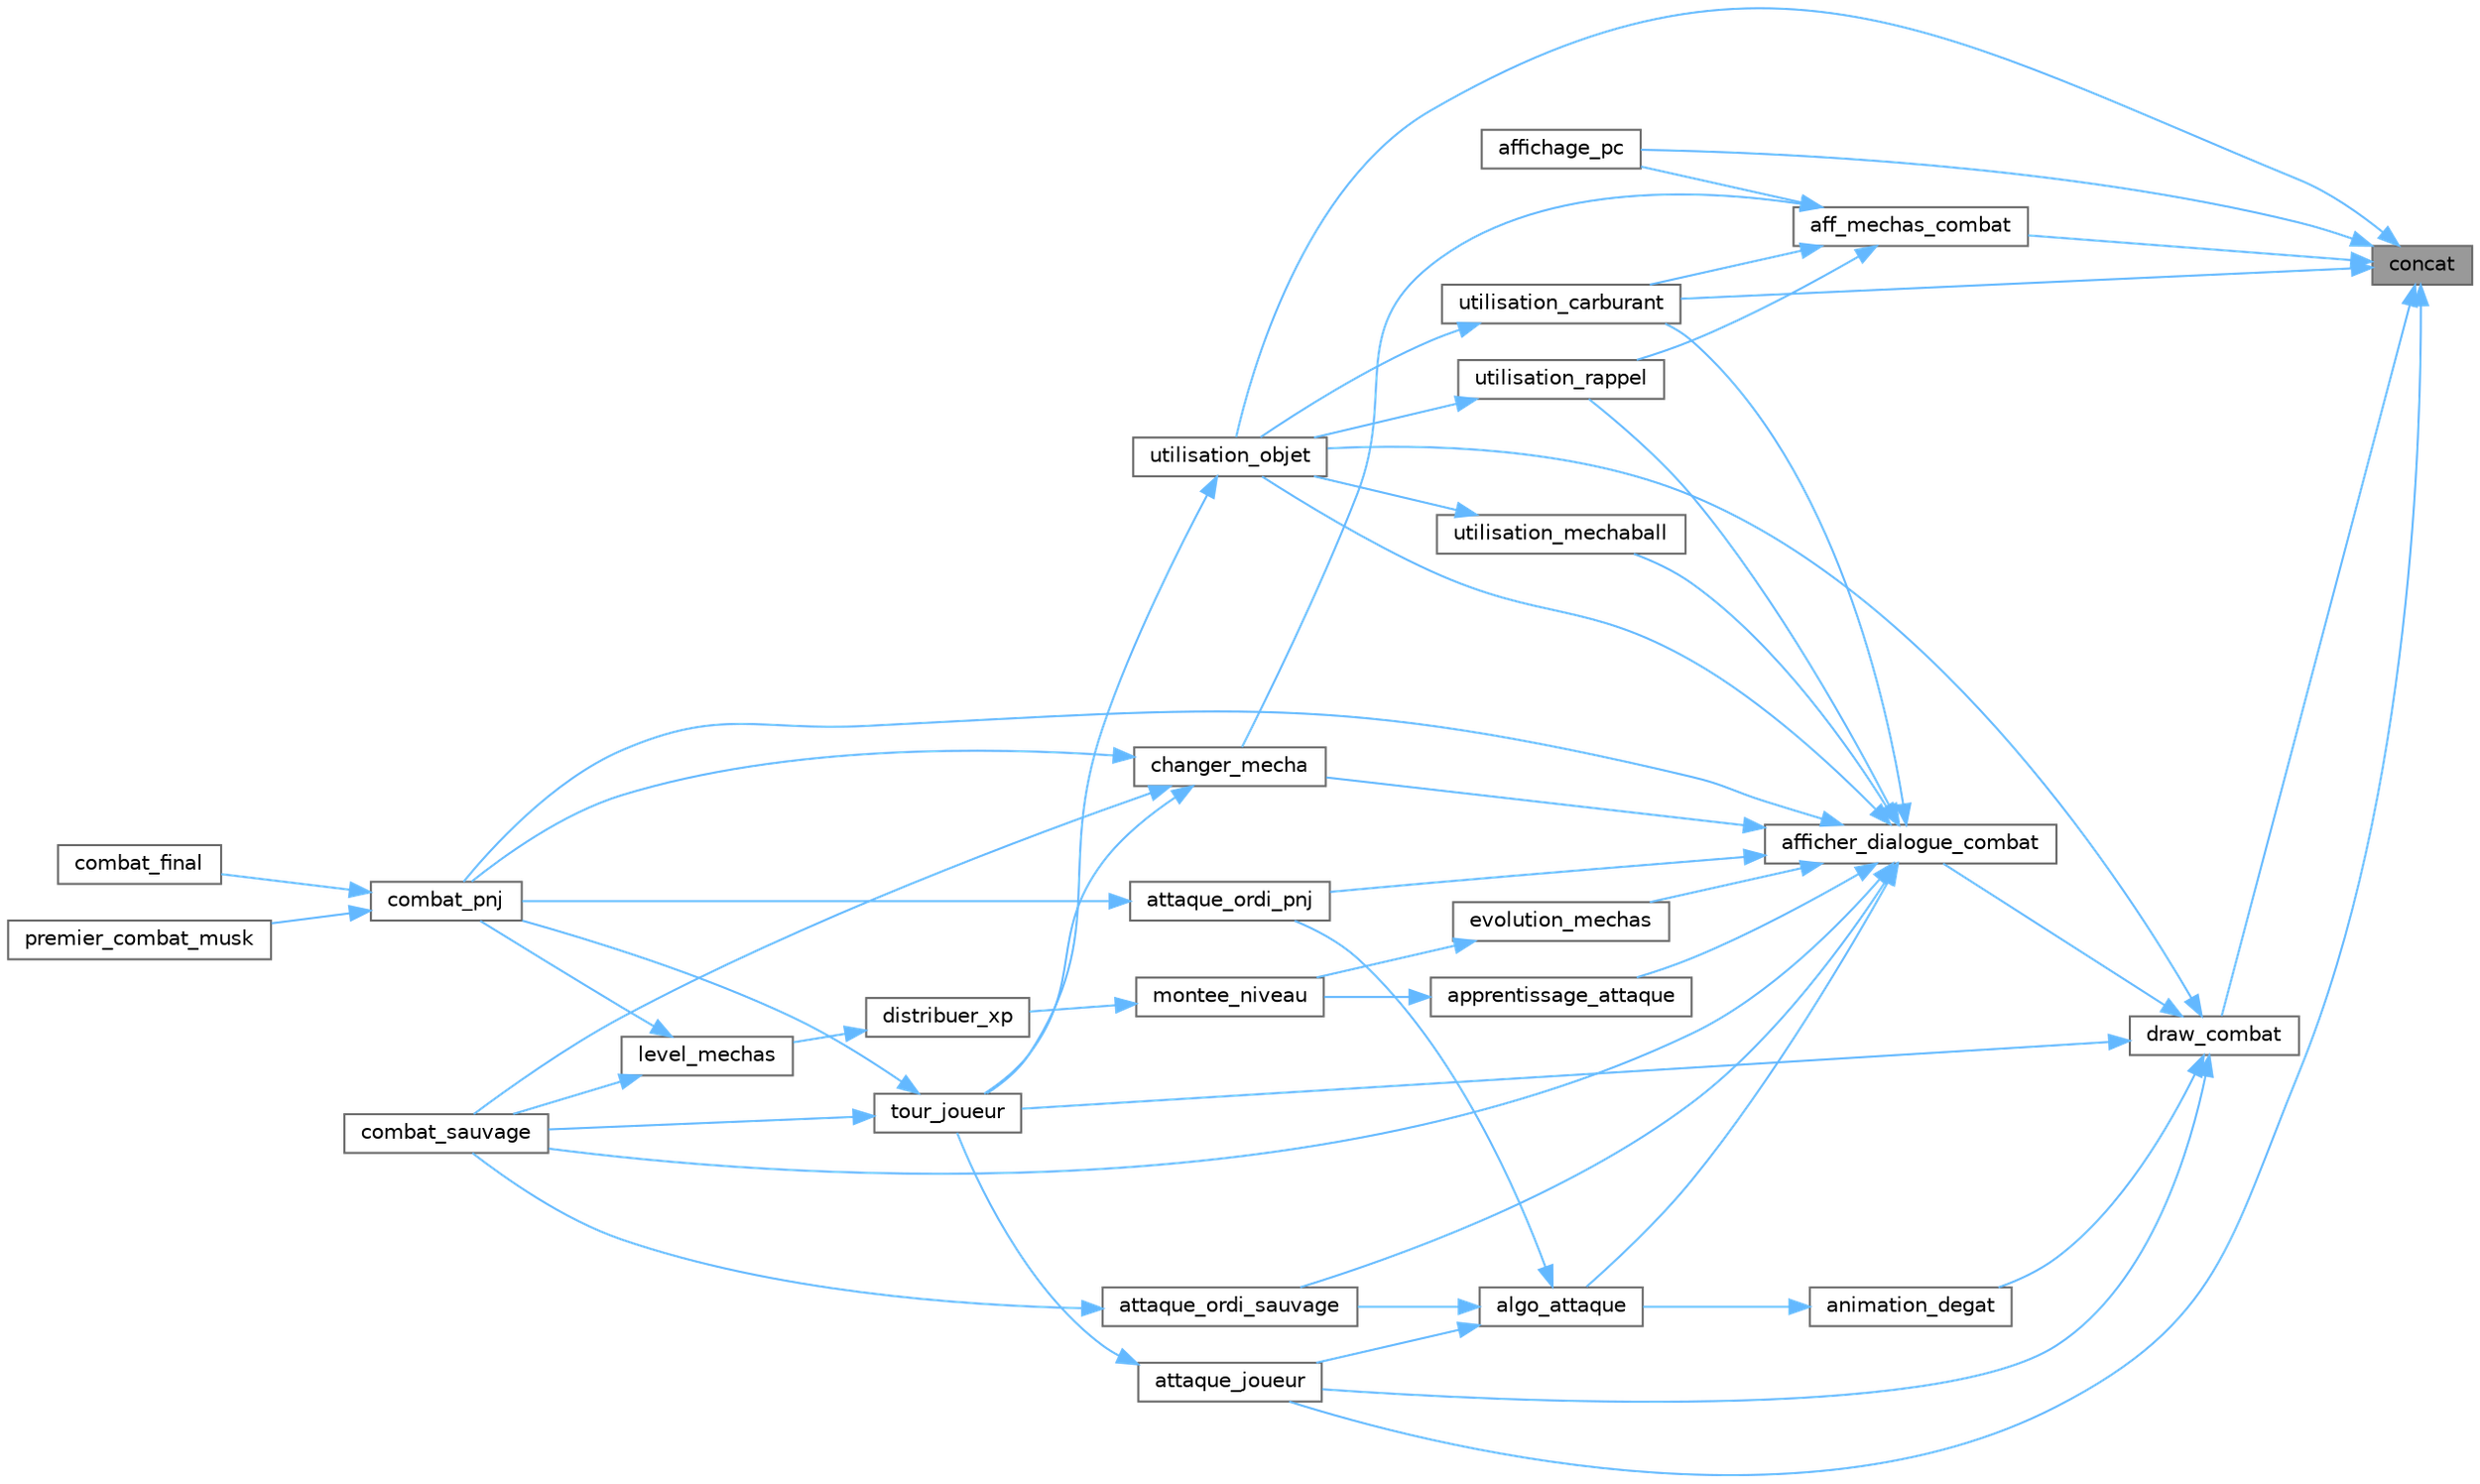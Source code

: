 digraph "concat"
{
 // LATEX_PDF_SIZE
  bgcolor="transparent";
  edge [fontname=Helvetica,fontsize=10,labelfontname=Helvetica,labelfontsize=10];
  node [fontname=Helvetica,fontsize=10,shape=box,height=0.2,width=0.4];
  rankdir="RL";
  Node1 [id="Node000001",label="concat",height=0.2,width=0.4,color="gray40", fillcolor="grey60", style="filled", fontcolor="black",tooltip="Concatène un entier à la fin d'une chaîne de caractères."];
  Node1 -> Node2 [id="edge52_Node000001_Node000002",dir="back",color="steelblue1",style="solid",tooltip=" "];
  Node2 [id="Node000002",label="aff_mechas_combat",height=0.2,width=0.4,color="grey40", fillcolor="white", style="filled",URL="$combat_8c.html#a30cb93b663d557e0e81271f956c24379",tooltip="Affiche l'interface de sélection du Mecha du joueur durant un combat."];
  Node2 -> Node3 [id="edge53_Node000002_Node000003",dir="back",color="steelblue1",style="solid",tooltip=" "];
  Node3 [id="Node000003",label="affichage_pc",height=0.2,width=0.4,color="grey40", fillcolor="white", style="filled",URL="$affichage_8c.html#af70cd65063ba7719d712c57fcce296a3",tooltip="Affiche le PC du joueur permettant de gérer et échanger les Méchas capturés."];
  Node2 -> Node4 [id="edge54_Node000002_Node000004",dir="back",color="steelblue1",style="solid",tooltip=" "];
  Node4 [id="Node000004",label="changer_mecha",height=0.2,width=0.4,color="grey40", fillcolor="white", style="filled",URL="$combat_8c.html#a16e4593cbfaef36a7cc088aa6bef48c0",tooltip="Permet au joueur de changer le Mecha actif pendant un combat."];
  Node4 -> Node5 [id="edge55_Node000004_Node000005",dir="back",color="steelblue1",style="solid",tooltip=" "];
  Node5 [id="Node000005",label="combat_pnj",height=0.2,width=0.4,color="grey40", fillcolor="white", style="filled",URL="$combat_8c.html#a03ca199547656caabf8e81d769b770e4",tooltip="Gère un combat complet entre le joueur et un PNJ."];
  Node5 -> Node6 [id="edge56_Node000005_Node000006",dir="back",color="steelblue1",style="solid",tooltip=" "];
  Node6 [id="Node000006",label="combat_final",height=0.2,width=0.4,color="grey40", fillcolor="white", style="filled",URL="$pointDePassage_8c.html#ade398b595e60d698c8c259edf2f8252a",tooltip="Gère les interactions finales avec les PNJs \"Vin Gazole\" et \"Iron Musk\", incluant dialogues,..."];
  Node5 -> Node7 [id="edge57_Node000005_Node000007",dir="back",color="steelblue1",style="solid",tooltip=" "];
  Node7 [id="Node000007",label="premier_combat_musk",height=0.2,width=0.4,color="grey40", fillcolor="white", style="filled",URL="$pointDePassage_8c.html#a9ed15a581ba87d71ad2d85b8649075da",tooltip="Gère l'interaction du joueur avec les PNJs \"Vin Gazole 2\" et \"Iron Musk\", incluant dialogues,..."];
  Node4 -> Node8 [id="edge58_Node000004_Node000008",dir="back",color="steelblue1",style="solid",tooltip=" "];
  Node8 [id="Node000008",label="combat_sauvage",height=0.2,width=0.4,color="grey40", fillcolor="white", style="filled",URL="$combat_8c.html#ae03e9f733803425a6c1dcb7b81c8234e",tooltip="Gère un combat entre le joueur et un Mécha sauvage."];
  Node4 -> Node9 [id="edge59_Node000004_Node000009",dir="back",color="steelblue1",style="solid",tooltip=" "];
  Node9 [id="Node000009",label="tour_joueur",height=0.2,width=0.4,color="grey40", fillcolor="white", style="filled",URL="$combat_8c.html#a3c18ce2957ca72f56737d0082766ad63",tooltip="Gère le tour du joueur lors d'un combat contre un Mécha sauvage ou un PNJ."];
  Node9 -> Node5 [id="edge60_Node000009_Node000005",dir="back",color="steelblue1",style="solid",tooltip=" "];
  Node9 -> Node8 [id="edge61_Node000009_Node000008",dir="back",color="steelblue1",style="solid",tooltip=" "];
  Node2 -> Node10 [id="edge62_Node000002_Node000010",dir="back",color="steelblue1",style="solid",tooltip=" "];
  Node10 [id="Node000010",label="utilisation_carburant",height=0.2,width=0.4,color="grey40", fillcolor="white", style="filled",URL="$combat_8c.html#a7f2daafca6455a03963db8f32d8a8d10",tooltip="Gère l'utilisation d'un objet \"carburant\" durant un combat."];
  Node10 -> Node11 [id="edge63_Node000010_Node000011",dir="back",color="steelblue1",style="solid",tooltip=" "];
  Node11 [id="Node000011",label="utilisation_objet",height=0.2,width=0.4,color="grey40", fillcolor="white", style="filled",URL="$combat_8c.html#ae82c6dcf76c1412964511d71b75c637e",tooltip="Affiche l'interface d'utilisation d'objets pendant un combat."];
  Node11 -> Node9 [id="edge64_Node000011_Node000009",dir="back",color="steelblue1",style="solid",tooltip=" "];
  Node2 -> Node12 [id="edge65_Node000002_Node000012",dir="back",color="steelblue1",style="solid",tooltip=" "];
  Node12 [id="Node000012",label="utilisation_rappel",height=0.2,width=0.4,color="grey40", fillcolor="white", style="filled",URL="$combat_8c.html#afff6b8b516af5c46c938f407788d1b5f",tooltip="Gère l'utilisation d'un objet \"rappel\" durant un combat."];
  Node12 -> Node11 [id="edge66_Node000012_Node000011",dir="back",color="steelblue1",style="solid",tooltip=" "];
  Node1 -> Node3 [id="edge67_Node000001_Node000003",dir="back",color="steelblue1",style="solid",tooltip=" "];
  Node1 -> Node13 [id="edge68_Node000001_Node000013",dir="back",color="steelblue1",style="solid",tooltip=" "];
  Node13 [id="Node000013",label="attaque_joueur",height=0.2,width=0.4,color="grey40", fillcolor="white", style="filled",URL="$combat_8c.html#aeabe45f0372840462d595a801345672b",tooltip="Affiche l'interface permettant au joueur de choisir et effectuer une attaque durant un combat."];
  Node13 -> Node9 [id="edge69_Node000013_Node000009",dir="back",color="steelblue1",style="solid",tooltip=" "];
  Node1 -> Node14 [id="edge70_Node000001_Node000014",dir="back",color="steelblue1",style="solid",tooltip=" "];
  Node14 [id="Node000014",label="draw_combat",height=0.2,width=0.4,color="grey40", fillcolor="white", style="filled",URL="$combat_8c.html#a159b2a6408c605d1fc9432689f92e3cb",tooltip="Affiche à l'écran tous les éléments graphiques d'un combat entre deux Mechas."];
  Node14 -> Node15 [id="edge71_Node000014_Node000015",dir="back",color="steelblue1",style="solid",tooltip=" "];
  Node15 [id="Node000015",label="afficher_dialogue_combat",height=0.2,width=0.4,color="grey40", fillcolor="white", style="filled",URL="$affichage_8c.html#a1091893e7df87a967b878919b232b0d5",tooltip="Affiche un dialogue interactif durant un combat entre deux Méchas."];
  Node15 -> Node16 [id="edge72_Node000015_Node000016",dir="back",color="steelblue1",style="solid",tooltip=" "];
  Node16 [id="Node000016",label="algo_attaque",height=0.2,width=0.4,color="grey40", fillcolor="white", style="filled",URL="$combat_8c.html#a8c19b3bf83d09e9fb4b596cd4ff45219",tooltip="Calcule et applique les effets d'une attaque lors d'un combat entre deux Mechas."];
  Node16 -> Node13 [id="edge73_Node000016_Node000013",dir="back",color="steelblue1",style="solid",tooltip=" "];
  Node16 -> Node17 [id="edge74_Node000016_Node000017",dir="back",color="steelblue1",style="solid",tooltip=" "];
  Node17 [id="Node000017",label="attaque_ordi_pnj",height=0.2,width=0.4,color="grey40", fillcolor="white", style="filled",URL="$combat_8c.html#a5491a6cd3adeb619da6eb84e6d888e7a",tooltip="Gère les actions automatiques d'un PNJ (personnage non-joueur) lors d'un combat contre le joueur."];
  Node17 -> Node5 [id="edge75_Node000017_Node000005",dir="back",color="steelblue1",style="solid",tooltip=" "];
  Node16 -> Node18 [id="edge76_Node000016_Node000018",dir="back",color="steelblue1",style="solid",tooltip=" "];
  Node18 [id="Node000018",label="attaque_ordi_sauvage",height=0.2,width=0.4,color="grey40", fillcolor="white", style="filled",URL="$combat_8c.html#ac6ceced0c9217ccb31c1400649cfd67c",tooltip="Gère l'attaque aléatoire d'un Mecha sauvage durant un combat contre le joueur."];
  Node18 -> Node8 [id="edge77_Node000018_Node000008",dir="back",color="steelblue1",style="solid",tooltip=" "];
  Node15 -> Node19 [id="edge78_Node000015_Node000019",dir="back",color="steelblue1",style="solid",tooltip=" "];
  Node19 [id="Node000019",label="apprentissage_attaque",height=0.2,width=0.4,color="grey40", fillcolor="white", style="filled",URL="$combat_8c.html#af35e79d0f311c06fb1fe44ce8bb34ca4",tooltip="Gère l'apprentissage d'une nouvelle attaque par un Mecha lors d'un changement de niveau."];
  Node19 -> Node20 [id="edge79_Node000019_Node000020",dir="back",color="steelblue1",style="solid",tooltip=" "];
  Node20 [id="Node000020",label="montee_niveau",height=0.2,width=0.4,color="grey40", fillcolor="white", style="filled",URL="$combat_8c.html#aec838d58a7def8717d7fcd0faab3a107",tooltip="Gère la montée en niveau d'un Mecha joueur après avoir reçu des points d'expérience (XP)."];
  Node20 -> Node21 [id="edge80_Node000020_Node000021",dir="back",color="steelblue1",style="solid",tooltip=" "];
  Node21 [id="Node000021",label="distribuer_xp",height=0.2,width=0.4,color="grey40", fillcolor="white", style="filled",URL="$combat_8c.html#ac6fcdad743dc3526b2b89a1630618a07",tooltip="Distribue les points d'expérience (XP) gagnés lors d'un combat à un ensemble de Méchas ayant particip..."];
  Node21 -> Node22 [id="edge81_Node000021_Node000022",dir="back",color="steelblue1",style="solid",tooltip=" "];
  Node22 [id="Node000022",label="level_mechas",height=0.2,width=0.4,color="grey40", fillcolor="white", style="filled",URL="$combat_8c.html#a2de6c3e2a52edcf450da90005d5fad1d",tooltip="Calcule et distribue les points d'expérience (XP) aux Méchas du joueur après avoir vaincu un Mécha ad..."];
  Node22 -> Node5 [id="edge82_Node000022_Node000005",dir="back",color="steelblue1",style="solid",tooltip=" "];
  Node22 -> Node8 [id="edge83_Node000022_Node000008",dir="back",color="steelblue1",style="solid",tooltip=" "];
  Node15 -> Node17 [id="edge84_Node000015_Node000017",dir="back",color="steelblue1",style="solid",tooltip=" "];
  Node15 -> Node18 [id="edge85_Node000015_Node000018",dir="back",color="steelblue1",style="solid",tooltip=" "];
  Node15 -> Node4 [id="edge86_Node000015_Node000004",dir="back",color="steelblue1",style="solid",tooltip=" "];
  Node15 -> Node5 [id="edge87_Node000015_Node000005",dir="back",color="steelblue1",style="solid",tooltip=" "];
  Node15 -> Node8 [id="edge88_Node000015_Node000008",dir="back",color="steelblue1",style="solid",tooltip=" "];
  Node15 -> Node23 [id="edge89_Node000015_Node000023",dir="back",color="steelblue1",style="solid",tooltip=" "];
  Node23 [id="Node000023",label="evolution_mechas",height=0.2,width=0.4,color="grey40", fillcolor="white", style="filled",URL="$combat_8c.html#afe15b54290598e06032e0c418f626461",tooltip="Gère l'évolution d'un Mecha joueur lorsqu'il atteint le niveau requis."];
  Node23 -> Node20 [id="edge90_Node000023_Node000020",dir="back",color="steelblue1",style="solid",tooltip=" "];
  Node15 -> Node10 [id="edge91_Node000015_Node000010",dir="back",color="steelblue1",style="solid",tooltip=" "];
  Node15 -> Node24 [id="edge92_Node000015_Node000024",dir="back",color="steelblue1",style="solid",tooltip=" "];
  Node24 [id="Node000024",label="utilisation_mechaball",height=0.2,width=0.4,color="grey40", fillcolor="white", style="filled",URL="$combat_8c.html#a53bf2250ba00b21dceed166fa59bd150",tooltip="Gère l'utilisation d'une \"mechaball\" pour capturer un Mecha adverse durant un combat."];
  Node24 -> Node11 [id="edge93_Node000024_Node000011",dir="back",color="steelblue1",style="solid",tooltip=" "];
  Node15 -> Node11 [id="edge94_Node000015_Node000011",dir="back",color="steelblue1",style="solid",tooltip=" "];
  Node15 -> Node12 [id="edge95_Node000015_Node000012",dir="back",color="steelblue1",style="solid",tooltip=" "];
  Node14 -> Node25 [id="edge96_Node000014_Node000025",dir="back",color="steelblue1",style="solid",tooltip=" "];
  Node25 [id="Node000025",label="animation_degat",height=0.2,width=0.4,color="grey40", fillcolor="white", style="filled",URL="$combat_8c.html#ab9469ab4f84b56a27ef05848c4a78cb9",tooltip="Anime visuellement la diminution progressive des PV d'un Mecha durant un combat."];
  Node25 -> Node16 [id="edge97_Node000025_Node000016",dir="back",color="steelblue1",style="solid",tooltip=" "];
  Node14 -> Node13 [id="edge98_Node000014_Node000013",dir="back",color="steelblue1",style="solid",tooltip=" "];
  Node14 -> Node9 [id="edge99_Node000014_Node000009",dir="back",color="steelblue1",style="solid",tooltip=" "];
  Node14 -> Node11 [id="edge100_Node000014_Node000011",dir="back",color="steelblue1",style="solid",tooltip=" "];
  Node1 -> Node10 [id="edge101_Node000001_Node000010",dir="back",color="steelblue1",style="solid",tooltip=" "];
  Node1 -> Node11 [id="edge102_Node000001_Node000011",dir="back",color="steelblue1",style="solid",tooltip=" "];
}

